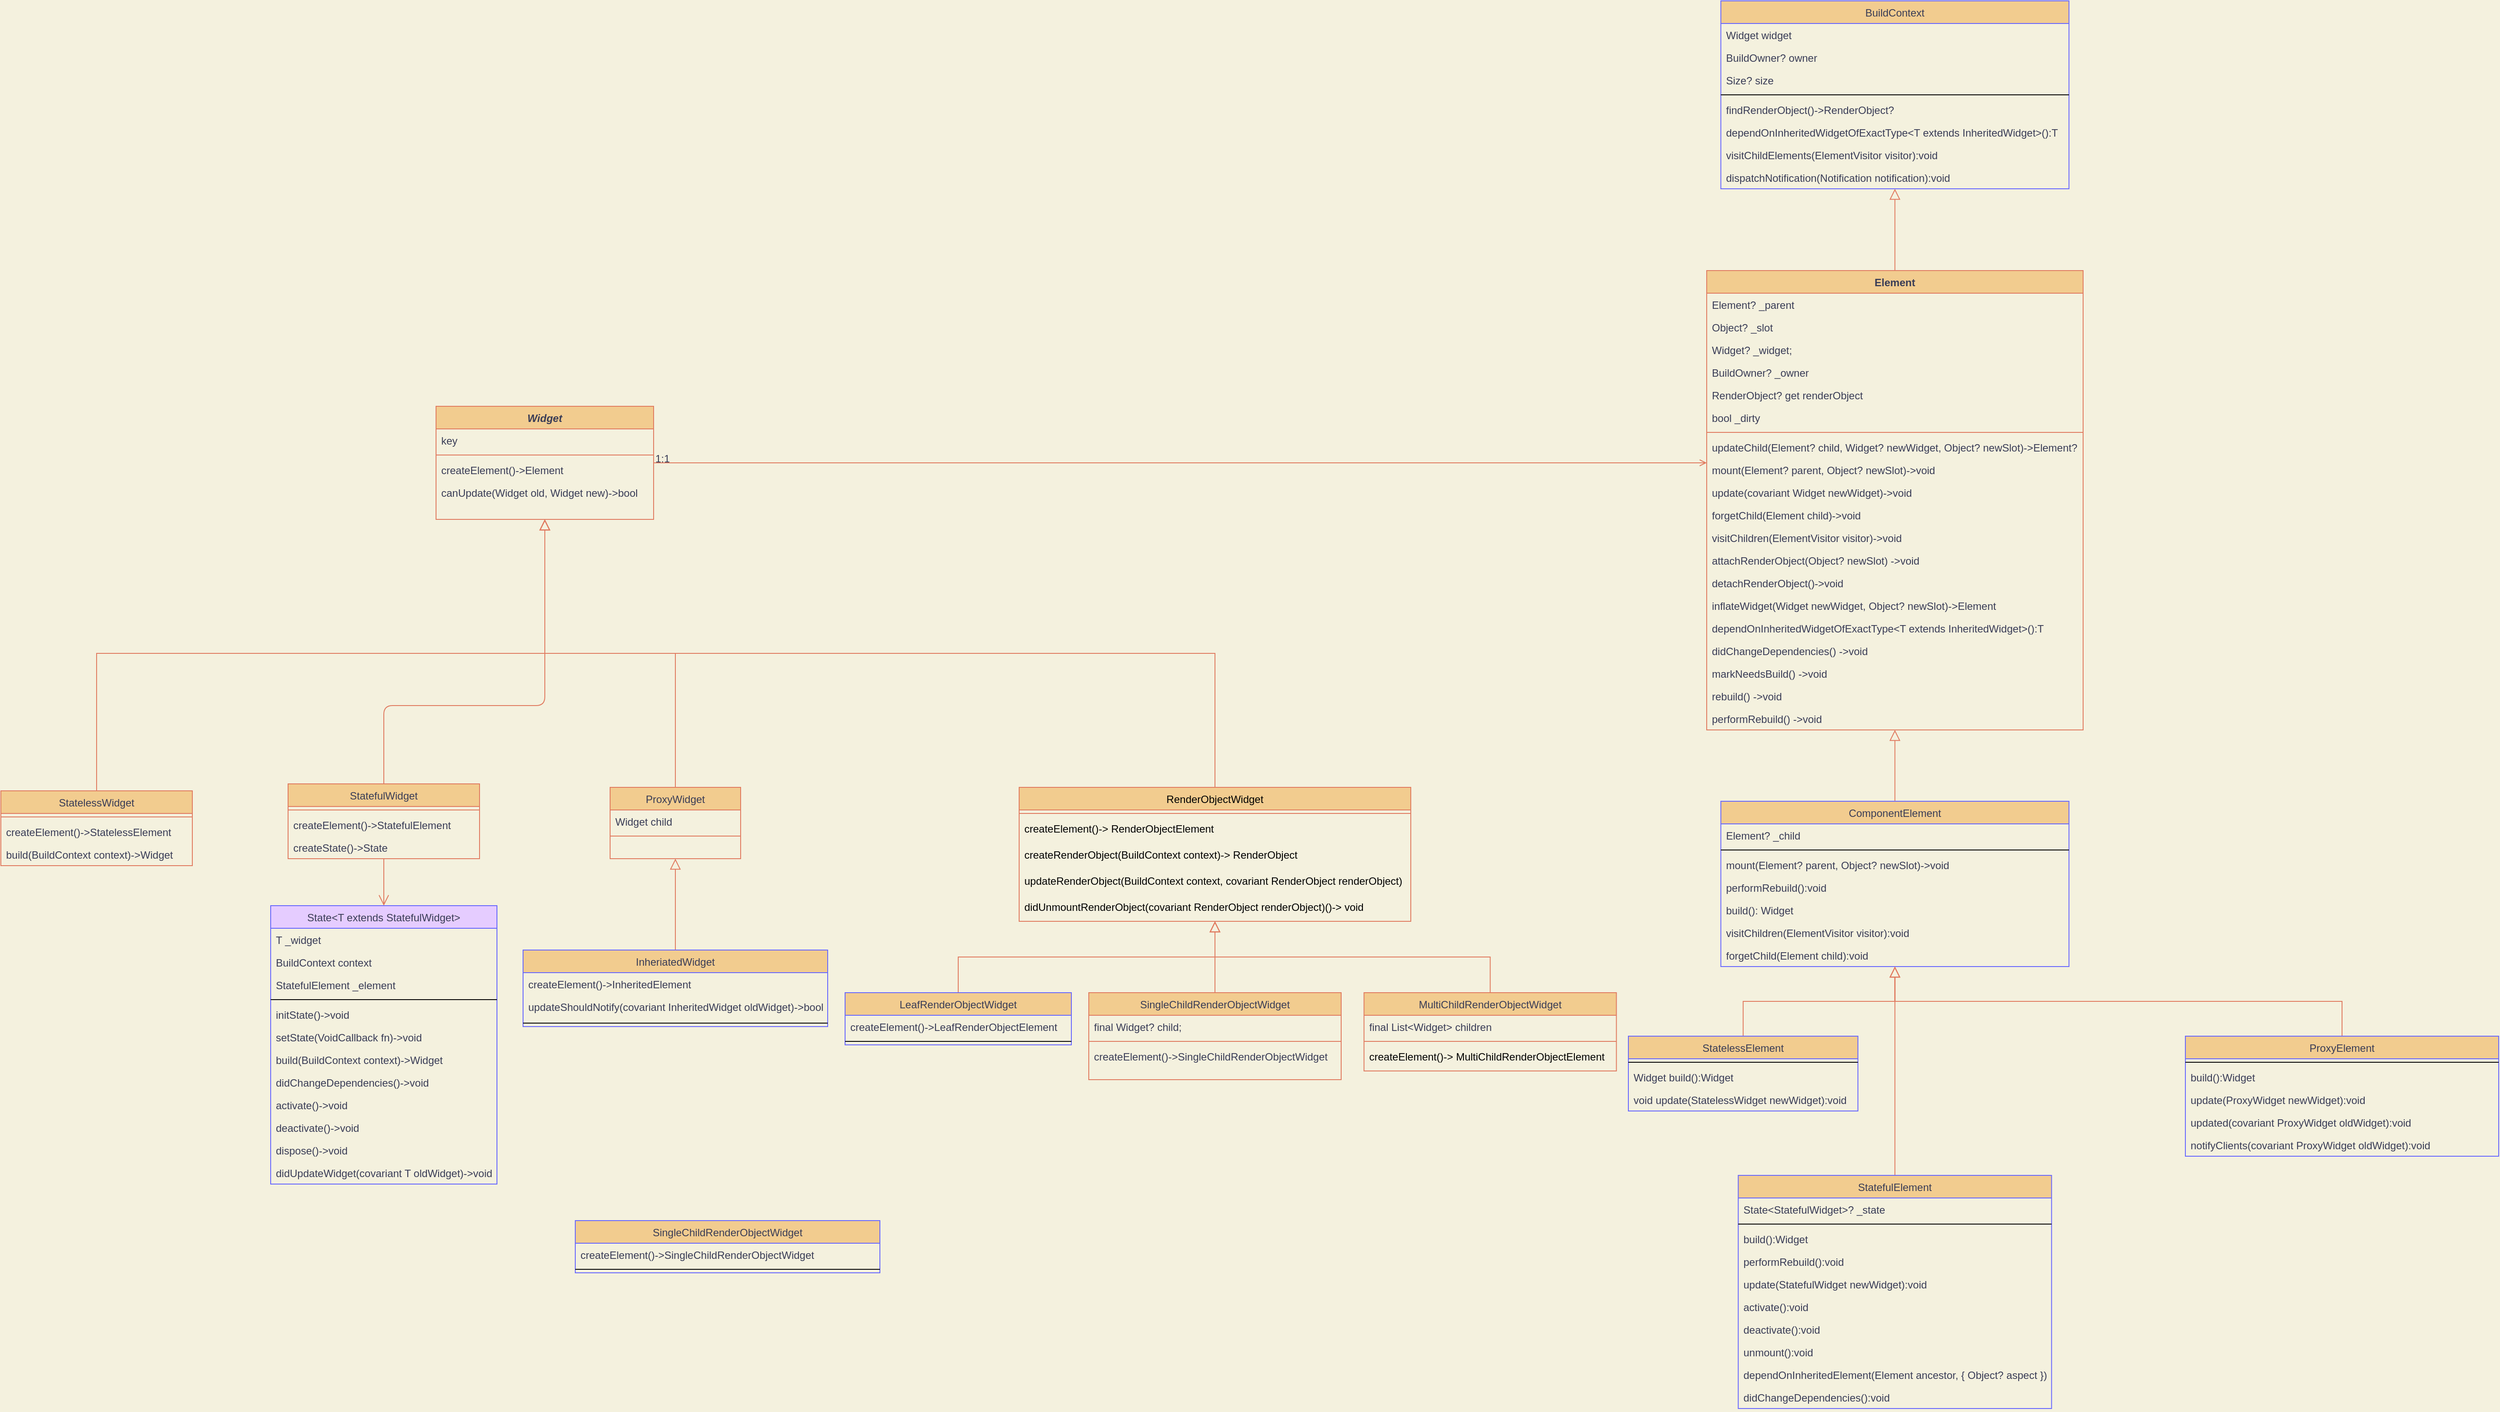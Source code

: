 <mxfile version="18.0.6" type="github">
  <diagram id="C5RBs43oDa-KdzZeNtuy" name="Page-1">
    <mxGraphModel dx="1907" dy="942" grid="1" gridSize="10" guides="1" tooltips="1" connect="1" arrows="1" fold="1" page="1" pageScale="1" pageWidth="1200" pageHeight="1600" background="#F4F1DE" math="0" shadow="0">
      <root>
        <mxCell id="WIyWlLk6GJQsqaUBKTNV-0" />
        <mxCell id="WIyWlLk6GJQsqaUBKTNV-1" parent="WIyWlLk6GJQsqaUBKTNV-0" />
        <mxCell id="zkfFHV4jXpPFQw0GAbJ--0" value="Widget" style="swimlane;fontStyle=3;align=center;verticalAlign=top;childLayout=stackLayout;horizontal=1;startSize=26;horizontalStack=0;resizeParent=1;resizeLast=0;collapsible=1;marginBottom=0;rounded=0;shadow=0;strokeWidth=1;fillColor=#F2CC8F;strokeColor=#E07A5F;fontColor=#393C56;" parent="WIyWlLk6GJQsqaUBKTNV-1" vertex="1">
          <mxGeometry x="570" y="626" width="250" height="130" as="geometry">
            <mxRectangle x="230" y="140" width="160" height="26" as="alternateBounds" />
          </mxGeometry>
        </mxCell>
        <mxCell id="zkfFHV4jXpPFQw0GAbJ--1" value="key&#xa;" style="text;align=left;verticalAlign=top;spacingLeft=4;spacingRight=4;overflow=hidden;rotatable=0;points=[[0,0.5],[1,0.5]];portConstraint=eastwest;fontColor=#393C56;" parent="zkfFHV4jXpPFQw0GAbJ--0" vertex="1">
          <mxGeometry y="26" width="250" height="26" as="geometry" />
        </mxCell>
        <mxCell id="zkfFHV4jXpPFQw0GAbJ--4" value="" style="line;html=1;strokeWidth=1;align=left;verticalAlign=middle;spacingTop=-1;spacingLeft=3;spacingRight=3;rotatable=0;labelPosition=right;points=[];portConstraint=eastwest;labelBackgroundColor=#F4F1DE;fillColor=#F2CC8F;strokeColor=#E07A5F;fontColor=#393C56;" parent="zkfFHV4jXpPFQw0GAbJ--0" vertex="1">
          <mxGeometry y="52" width="250" height="8" as="geometry" />
        </mxCell>
        <mxCell id="zkfFHV4jXpPFQw0GAbJ--5" value="createElement()-&gt;Element" style="text;align=left;verticalAlign=top;spacingLeft=4;spacingRight=4;overflow=hidden;rotatable=0;points=[[0,0.5],[1,0.5]];portConstraint=eastwest;fontColor=#393C56;" parent="zkfFHV4jXpPFQw0GAbJ--0" vertex="1">
          <mxGeometry y="60" width="250" height="26" as="geometry" />
        </mxCell>
        <mxCell id="2vArC36y4nQCJZDkTXhN-7" value="canUpdate(Widget old, Widget new)-&gt;bool" style="text;align=left;verticalAlign=top;spacingLeft=4;spacingRight=4;overflow=hidden;rotatable=0;points=[[0,0.5],[1,0.5]];portConstraint=eastwest;fontColor=#393C56;" parent="zkfFHV4jXpPFQw0GAbJ--0" vertex="1">
          <mxGeometry y="86" width="250" height="26" as="geometry" />
        </mxCell>
        <mxCell id="zkfFHV4jXpPFQw0GAbJ--6" value="ProxyWidget" style="swimlane;fontStyle=0;align=center;verticalAlign=top;childLayout=stackLayout;horizontal=1;startSize=26;horizontalStack=0;resizeParent=1;resizeLast=0;collapsible=1;marginBottom=0;rounded=0;shadow=0;strokeWidth=1;fillColor=#F2CC8F;strokeColor=#E07A5F;fontColor=#393C56;" parent="WIyWlLk6GJQsqaUBKTNV-1" vertex="1">
          <mxGeometry x="770" y="1064" width="150" height="82" as="geometry">
            <mxRectangle x="130" y="380" width="160" height="26" as="alternateBounds" />
          </mxGeometry>
        </mxCell>
        <mxCell id="zkfFHV4jXpPFQw0GAbJ--7" value="Widget child" style="text;align=left;verticalAlign=top;spacingLeft=4;spacingRight=4;overflow=hidden;rotatable=0;points=[[0,0.5],[1,0.5]];portConstraint=eastwest;fontColor=#393C56;" parent="zkfFHV4jXpPFQw0GAbJ--6" vertex="1">
          <mxGeometry y="26" width="150" height="26" as="geometry" />
        </mxCell>
        <mxCell id="zkfFHV4jXpPFQw0GAbJ--9" value="" style="line;html=1;strokeWidth=1;align=left;verticalAlign=middle;spacingTop=-1;spacingLeft=3;spacingRight=3;rotatable=0;labelPosition=right;points=[];portConstraint=eastwest;labelBackgroundColor=#F4F1DE;fillColor=#F2CC8F;strokeColor=#E07A5F;fontColor=#393C56;" parent="zkfFHV4jXpPFQw0GAbJ--6" vertex="1">
          <mxGeometry y="52" width="150" height="8" as="geometry" />
        </mxCell>
        <mxCell id="zkfFHV4jXpPFQw0GAbJ--12" value="" style="endArrow=block;endSize=10;endFill=0;shadow=0;strokeWidth=1;rounded=0;edgeStyle=elbowEdgeStyle;elbow=vertical;labelBackgroundColor=#F4F1DE;strokeColor=#E07A5F;fontColor=#393C56;entryX=0.5;entryY=1;entryDx=0;entryDy=0;exitX=0.5;exitY=0;exitDx=0;exitDy=0;" parent="WIyWlLk6GJQsqaUBKTNV-1" source="zkfFHV4jXpPFQw0GAbJ--6" target="zkfFHV4jXpPFQw0GAbJ--0" edge="1">
          <mxGeometry width="160" relative="1" as="geometry">
            <mxPoint x="640" y="713" as="sourcePoint" />
            <mxPoint x="720" y="770" as="targetPoint" />
            <Array as="points">
              <mxPoint x="850" y="910" />
              <mxPoint x="890" y="870" />
              <mxPoint x="890" y="860" />
              <mxPoint x="830" y="850" />
              <mxPoint x="920" y="840" />
              <mxPoint x="830" y="810" />
              <mxPoint x="730" y="790" />
            </Array>
          </mxGeometry>
        </mxCell>
        <mxCell id="zkfFHV4jXpPFQw0GAbJ--13" value="StatelessWidget" style="swimlane;fontStyle=0;align=center;verticalAlign=top;childLayout=stackLayout;horizontal=1;startSize=26;horizontalStack=0;resizeParent=1;resizeLast=0;collapsible=1;marginBottom=0;rounded=0;shadow=0;strokeWidth=1;fillColor=#F2CC8F;strokeColor=#E07A5F;fontColor=#393C56;" parent="WIyWlLk6GJQsqaUBKTNV-1" vertex="1">
          <mxGeometry x="70" y="1068" width="220" height="86" as="geometry">
            <mxRectangle x="340" y="380" width="170" height="26" as="alternateBounds" />
          </mxGeometry>
        </mxCell>
        <mxCell id="zkfFHV4jXpPFQw0GAbJ--15" value="" style="line;html=1;strokeWidth=1;align=left;verticalAlign=middle;spacingTop=-1;spacingLeft=3;spacingRight=3;rotatable=0;labelPosition=right;points=[];portConstraint=eastwest;labelBackgroundColor=#F4F1DE;fillColor=#F2CC8F;strokeColor=#E07A5F;fontColor=#393C56;" parent="zkfFHV4jXpPFQw0GAbJ--13" vertex="1">
          <mxGeometry y="26" width="220" height="8" as="geometry" />
        </mxCell>
        <mxCell id="zkfFHV4jXpPFQw0GAbJ--14" value="createElement()-&gt;StatelessElement" style="text;align=left;verticalAlign=top;spacingLeft=4;spacingRight=4;overflow=hidden;rotatable=0;points=[[0,0.5],[1,0.5]];portConstraint=eastwest;fontColor=#393C56;" parent="zkfFHV4jXpPFQw0GAbJ--13" vertex="1">
          <mxGeometry y="34" width="220" height="26" as="geometry" />
        </mxCell>
        <mxCell id="2vArC36y4nQCJZDkTXhN-8" value="build(BuildContext context)-&gt;Widget" style="text;align=left;verticalAlign=top;spacingLeft=4;spacingRight=4;overflow=hidden;rotatable=0;points=[[0,0.5],[1,0.5]];portConstraint=eastwest;fontColor=#393C56;" parent="zkfFHV4jXpPFQw0GAbJ--13" vertex="1">
          <mxGeometry y="60" width="220" height="26" as="geometry" />
        </mxCell>
        <mxCell id="zkfFHV4jXpPFQw0GAbJ--16" value="" style="endArrow=block;endSize=10;endFill=0;shadow=0;strokeWidth=1;rounded=0;edgeStyle=elbowEdgeStyle;elbow=vertical;labelBackgroundColor=#F4F1DE;strokeColor=#E07A5F;fontColor=#393C56;" parent="WIyWlLk6GJQsqaUBKTNV-1" source="zkfFHV4jXpPFQw0GAbJ--13" target="zkfFHV4jXpPFQw0GAbJ--0" edge="1">
          <mxGeometry width="160" relative="1" as="geometry">
            <mxPoint x="650" y="883" as="sourcePoint" />
            <mxPoint x="750" y="781" as="targetPoint" />
            <Array as="points">
              <mxPoint x="560" y="910" />
              <mxPoint x="530" y="870" />
            </Array>
          </mxGeometry>
        </mxCell>
        <mxCell id="2vArC36y4nQCJZDkTXhN-50" value="" style="edgeStyle=elbowEdgeStyle;rounded=1;sketch=0;orthogonalLoop=1;jettySize=auto;elbow=vertical;html=1;fontColor=#393C56;endArrow=block;endFill=0;endSize=10;strokeColor=#E07A5F;fillColor=#F2CC8F;" parent="WIyWlLk6GJQsqaUBKTNV-1" source="zkfFHV4jXpPFQw0GAbJ--17" target="2vArC36y4nQCJZDkTXhN-49" edge="1">
          <mxGeometry relative="1" as="geometry" />
        </mxCell>
        <mxCell id="zkfFHV4jXpPFQw0GAbJ--17" value="Element" style="swimlane;fontStyle=1;align=center;verticalAlign=top;childLayout=stackLayout;horizontal=1;startSize=26;horizontalStack=0;resizeParent=1;resizeLast=0;collapsible=1;marginBottom=0;rounded=0;shadow=0;strokeWidth=1;fillColor=#F2CC8F;strokeColor=#E07A5F;fontColor=#393C56;" parent="WIyWlLk6GJQsqaUBKTNV-1" vertex="1">
          <mxGeometry x="2030" y="470" width="432.5" height="528" as="geometry">
            <mxRectangle x="550" y="140" width="160" height="26" as="alternateBounds" />
          </mxGeometry>
        </mxCell>
        <mxCell id="zkfFHV4jXpPFQw0GAbJ--18" value="Element? _parent" style="text;align=left;verticalAlign=top;spacingLeft=4;spacingRight=4;overflow=hidden;rotatable=0;points=[[0,0.5],[1,0.5]];portConstraint=eastwest;fontColor=#393C56;" parent="zkfFHV4jXpPFQw0GAbJ--17" vertex="1">
          <mxGeometry y="26" width="432.5" height="26" as="geometry" />
        </mxCell>
        <mxCell id="zkfFHV4jXpPFQw0GAbJ--19" value="Object? _slot" style="text;align=left;verticalAlign=top;spacingLeft=4;spacingRight=4;overflow=hidden;rotatable=0;points=[[0,0.5],[1,0.5]];portConstraint=eastwest;rounded=0;shadow=0;html=0;fontColor=#393C56;" parent="zkfFHV4jXpPFQw0GAbJ--17" vertex="1">
          <mxGeometry y="52" width="432.5" height="26" as="geometry" />
        </mxCell>
        <mxCell id="zkfFHV4jXpPFQw0GAbJ--20" value="Widget? _widget;" style="text;align=left;verticalAlign=top;spacingLeft=4;spacingRight=4;overflow=hidden;rotatable=0;points=[[0,0.5],[1,0.5]];portConstraint=eastwest;rounded=0;shadow=0;html=0;fontColor=#393C56;" parent="zkfFHV4jXpPFQw0GAbJ--17" vertex="1">
          <mxGeometry y="78" width="432.5" height="26" as="geometry" />
        </mxCell>
        <mxCell id="zkfFHV4jXpPFQw0GAbJ--21" value="BuildOwner? _owner" style="text;align=left;verticalAlign=top;spacingLeft=4;spacingRight=4;overflow=hidden;rotatable=0;points=[[0,0.5],[1,0.5]];portConstraint=eastwest;rounded=0;shadow=0;html=0;fontColor=#393C56;" parent="zkfFHV4jXpPFQw0GAbJ--17" vertex="1">
          <mxGeometry y="104" width="432.5" height="26" as="geometry" />
        </mxCell>
        <mxCell id="zkfFHV4jXpPFQw0GAbJ--22" value="RenderObject? get renderObject" style="text;align=left;verticalAlign=top;spacingLeft=4;spacingRight=4;overflow=hidden;rotatable=0;points=[[0,0.5],[1,0.5]];portConstraint=eastwest;rounded=0;shadow=0;html=0;fontColor=#393C56;" parent="zkfFHV4jXpPFQw0GAbJ--17" vertex="1">
          <mxGeometry y="130" width="432.5" height="26" as="geometry" />
        </mxCell>
        <mxCell id="2vArC36y4nQCJZDkTXhN-58" value="bool _dirty" style="text;align=left;verticalAlign=top;spacingLeft=4;spacingRight=4;overflow=hidden;rotatable=0;points=[[0,0.5],[1,0.5]];portConstraint=eastwest;rounded=0;shadow=0;html=0;fontColor=#393C56;" parent="zkfFHV4jXpPFQw0GAbJ--17" vertex="1">
          <mxGeometry y="156" width="432.5" height="26" as="geometry" />
        </mxCell>
        <mxCell id="zkfFHV4jXpPFQw0GAbJ--23" value="" style="line;html=1;strokeWidth=1;align=left;verticalAlign=middle;spacingTop=-1;spacingLeft=3;spacingRight=3;rotatable=0;labelPosition=right;points=[];portConstraint=eastwest;labelBackgroundColor=#F4F1DE;fillColor=#F2CC8F;strokeColor=#E07A5F;fontColor=#393C56;" parent="zkfFHV4jXpPFQw0GAbJ--17" vertex="1">
          <mxGeometry y="182" width="432.5" height="8" as="geometry" />
        </mxCell>
        <mxCell id="zkfFHV4jXpPFQw0GAbJ--24" value="updateChild(Element? child, Widget? newWidget, Object? newSlot)-&gt;Element?" style="text;align=left;verticalAlign=top;spacingLeft=4;spacingRight=4;overflow=hidden;rotatable=0;points=[[0,0.5],[1,0.5]];portConstraint=eastwest;fontColor=#393C56;" parent="zkfFHV4jXpPFQw0GAbJ--17" vertex="1">
          <mxGeometry y="190" width="432.5" height="26" as="geometry" />
        </mxCell>
        <mxCell id="zkfFHV4jXpPFQw0GAbJ--25" value="mount(Element? parent, Object? newSlot)-&gt;void" style="text;align=left;verticalAlign=top;spacingLeft=4;spacingRight=4;overflow=hidden;rotatable=0;points=[[0,0.5],[1,0.5]];portConstraint=eastwest;fontColor=#393C56;" parent="zkfFHV4jXpPFQw0GAbJ--17" vertex="1">
          <mxGeometry y="216" width="432.5" height="26" as="geometry" />
        </mxCell>
        <mxCell id="2vArC36y4nQCJZDkTXhN-52" value="update(covariant Widget newWidget)-&gt;void" style="text;align=left;verticalAlign=top;spacingLeft=4;spacingRight=4;overflow=hidden;rotatable=0;points=[[0,0.5],[1,0.5]];portConstraint=eastwest;fontColor=#393C56;" parent="zkfFHV4jXpPFQw0GAbJ--17" vertex="1">
          <mxGeometry y="242" width="432.5" height="26" as="geometry" />
        </mxCell>
        <mxCell id="sfoAU9Fnq7GBG0tJPyEW-46" value="forgetChild(Element child)-&gt;void" style="text;strokeColor=none;fillColor=none;align=left;verticalAlign=top;spacingLeft=4;spacingRight=4;overflow=hidden;rotatable=0;points=[[0,0.5],[1,0.5]];portConstraint=eastwest;rounded=0;sketch=0;fontColor=#393C56;" vertex="1" parent="zkfFHV4jXpPFQw0GAbJ--17">
          <mxGeometry y="268" width="432.5" height="26" as="geometry" />
        </mxCell>
        <mxCell id="2vArC36y4nQCJZDkTXhN-53" value="visitChildren(ElementVisitor visitor)-&gt;void" style="text;align=left;verticalAlign=top;spacingLeft=4;spacingRight=4;overflow=hidden;rotatable=0;points=[[0,0.5],[1,0.5]];portConstraint=eastwest;fontColor=#393C56;" parent="zkfFHV4jXpPFQw0GAbJ--17" vertex="1">
          <mxGeometry y="294" width="432.5" height="26" as="geometry" />
        </mxCell>
        <mxCell id="2vArC36y4nQCJZDkTXhN-54" value="attachRenderObject(Object? newSlot) -&gt;void" style="text;align=left;verticalAlign=top;spacingLeft=4;spacingRight=4;overflow=hidden;rotatable=0;points=[[0,0.5],[1,0.5]];portConstraint=eastwest;fontColor=#393C56;" parent="zkfFHV4jXpPFQw0GAbJ--17" vertex="1">
          <mxGeometry y="320" width="432.5" height="26" as="geometry" />
        </mxCell>
        <mxCell id="2vArC36y4nQCJZDkTXhN-55" value="detachRenderObject()-&gt;void" style="text;align=left;verticalAlign=top;spacingLeft=4;spacingRight=4;overflow=hidden;rotatable=0;points=[[0,0.5],[1,0.5]];portConstraint=eastwest;fontColor=#393C56;" parent="zkfFHV4jXpPFQw0GAbJ--17" vertex="1">
          <mxGeometry y="346" width="432.5" height="26" as="geometry" />
        </mxCell>
        <mxCell id="2vArC36y4nQCJZDkTXhN-56" value="inflateWidget(Widget newWidget, Object? newSlot)-&gt;Element" style="text;align=left;verticalAlign=top;spacingLeft=4;spacingRight=4;overflow=hidden;rotatable=0;points=[[0,0.5],[1,0.5]];portConstraint=eastwest;fontColor=#393C56;" parent="zkfFHV4jXpPFQw0GAbJ--17" vertex="1">
          <mxGeometry y="372" width="432.5" height="26" as="geometry" />
        </mxCell>
        <mxCell id="2vArC36y4nQCJZDkTXhN-57" value="dependOnInheritedWidgetOfExactType&lt;T extends InheritedWidget&gt;():T" style="text;strokeColor=none;fillColor=none;align=left;verticalAlign=top;spacingLeft=4;spacingRight=4;overflow=hidden;rotatable=0;points=[[0,0.5],[1,0.5]];portConstraint=eastwest;rounded=0;sketch=0;fontColor=#393C56;" parent="zkfFHV4jXpPFQw0GAbJ--17" vertex="1">
          <mxGeometry y="398" width="432.5" height="26" as="geometry" />
        </mxCell>
        <mxCell id="2vArC36y4nQCJZDkTXhN-59" value="didChangeDependencies() -&gt;void" style="text;strokeColor=none;fillColor=none;align=left;verticalAlign=top;spacingLeft=4;spacingRight=4;overflow=hidden;rotatable=0;points=[[0,0.5],[1,0.5]];portConstraint=eastwest;rounded=0;sketch=0;fontColor=#393C56;" parent="zkfFHV4jXpPFQw0GAbJ--17" vertex="1">
          <mxGeometry y="424" width="432.5" height="26" as="geometry" />
        </mxCell>
        <mxCell id="sfoAU9Fnq7GBG0tJPyEW-0" value="markNeedsBuild() -&gt;void" style="text;strokeColor=none;fillColor=none;align=left;verticalAlign=top;spacingLeft=4;spacingRight=4;overflow=hidden;rotatable=0;points=[[0,0.5],[1,0.5]];portConstraint=eastwest;rounded=0;sketch=0;fontColor=#393C56;" vertex="1" parent="zkfFHV4jXpPFQw0GAbJ--17">
          <mxGeometry y="450" width="432.5" height="26" as="geometry" />
        </mxCell>
        <mxCell id="sfoAU9Fnq7GBG0tJPyEW-1" value="rebuild() -&gt;void" style="text;strokeColor=none;fillColor=none;align=left;verticalAlign=top;spacingLeft=4;spacingRight=4;overflow=hidden;rotatable=0;points=[[0,0.5],[1,0.5]];portConstraint=eastwest;rounded=0;sketch=0;fontColor=#393C56;" vertex="1" parent="zkfFHV4jXpPFQw0GAbJ--17">
          <mxGeometry y="476" width="432.5" height="26" as="geometry" />
        </mxCell>
        <mxCell id="sfoAU9Fnq7GBG0tJPyEW-2" value="performRebuild() -&gt;void" style="text;strokeColor=none;fillColor=none;align=left;verticalAlign=top;spacingLeft=4;spacingRight=4;overflow=hidden;rotatable=0;points=[[0,0.5],[1,0.5]];portConstraint=eastwest;rounded=0;sketch=0;fontColor=#393C56;" vertex="1" parent="zkfFHV4jXpPFQw0GAbJ--17">
          <mxGeometry y="502" width="432.5" height="26" as="geometry" />
        </mxCell>
        <mxCell id="zkfFHV4jXpPFQw0GAbJ--26" value="" style="endArrow=open;shadow=0;strokeWidth=1;rounded=0;endFill=1;edgeStyle=elbowEdgeStyle;elbow=vertical;labelBackgroundColor=#F4F1DE;strokeColor=#E07A5F;fontColor=#393C56;" parent="WIyWlLk6GJQsqaUBKTNV-1" source="zkfFHV4jXpPFQw0GAbJ--0" target="zkfFHV4jXpPFQw0GAbJ--17" edge="1">
          <mxGeometry x="0.5" y="41" relative="1" as="geometry">
            <mxPoint x="820" y="702" as="sourcePoint" />
            <mxPoint x="980" y="702" as="targetPoint" />
            <mxPoint x="-40" y="32" as="offset" />
          </mxGeometry>
        </mxCell>
        <mxCell id="zkfFHV4jXpPFQw0GAbJ--27" value="1:1" style="resizable=0;align=left;verticalAlign=bottom;labelBackgroundColor=none;fontSize=12;fillColor=#F2CC8F;strokeColor=#E07A5F;fontColor=#393C56;" parent="zkfFHV4jXpPFQw0GAbJ--26" connectable="0" vertex="1">
          <mxGeometry x="-1" relative="1" as="geometry">
            <mxPoint y="4" as="offset" />
          </mxGeometry>
        </mxCell>
        <mxCell id="2vArC36y4nQCJZDkTXhN-17" value="" style="edgeStyle=elbowEdgeStyle;rounded=1;sketch=0;orthogonalLoop=1;jettySize=auto;html=1;fontColor=#393C56;strokeColor=#E07A5F;fillColor=#F2CC8F;entryX=0.5;entryY=1;entryDx=0;entryDy=0;endArrow=block;endFill=0;endSize=10;exitX=0.5;exitY=0;exitDx=0;exitDy=0;elbow=vertical;" parent="WIyWlLk6GJQsqaUBKTNV-1" source="2vArC36y4nQCJZDkTXhN-9" target="zkfFHV4jXpPFQw0GAbJ--0" edge="1">
          <mxGeometry relative="1" as="geometry">
            <mxPoint x="630" y="977" as="targetPoint" />
            <Array as="points">
              <mxPoint x="695" y="970" />
              <mxPoint x="640" y="860" />
            </Array>
          </mxGeometry>
        </mxCell>
        <mxCell id="sfoAU9Fnq7GBG0tJPyEW-23" value="" style="edgeStyle=elbowEdgeStyle;rounded=0;orthogonalLoop=1;jettySize=auto;elbow=vertical;html=1;endArrow=open;endFill=0;endSize=10;strokeColor=#E07A5F;strokeWidth=1;entryX=0.5;entryY=0;entryDx=0;entryDy=0;" edge="1" parent="WIyWlLk6GJQsqaUBKTNV-1" source="2vArC36y4nQCJZDkTXhN-9" target="2vArC36y4nQCJZDkTXhN-19">
          <mxGeometry relative="1" as="geometry">
            <mxPoint x="460" y="1560" as="targetPoint" />
          </mxGeometry>
        </mxCell>
        <mxCell id="2vArC36y4nQCJZDkTXhN-9" value="StatefulWidget" style="swimlane;fontStyle=0;align=center;verticalAlign=top;childLayout=stackLayout;horizontal=1;startSize=26;horizontalStack=0;resizeParent=1;resizeLast=0;collapsible=1;marginBottom=0;rounded=0;shadow=0;strokeWidth=1;fillColor=#F2CC8F;strokeColor=#E07A5F;fontColor=#393C56;" parent="WIyWlLk6GJQsqaUBKTNV-1" vertex="1">
          <mxGeometry x="400" y="1060" width="220" height="86" as="geometry">
            <mxRectangle x="340" y="380" width="170" height="26" as="alternateBounds" />
          </mxGeometry>
        </mxCell>
        <mxCell id="2vArC36y4nQCJZDkTXhN-10" value="" style="line;html=1;strokeWidth=1;align=left;verticalAlign=middle;spacingTop=-1;spacingLeft=3;spacingRight=3;rotatable=0;labelPosition=right;points=[];portConstraint=eastwest;labelBackgroundColor=#F4F1DE;fillColor=#F2CC8F;strokeColor=#E07A5F;fontColor=#393C56;" parent="2vArC36y4nQCJZDkTXhN-9" vertex="1">
          <mxGeometry y="26" width="220" height="8" as="geometry" />
        </mxCell>
        <mxCell id="2vArC36y4nQCJZDkTXhN-11" value="createElement()-&gt;StatefulElement" style="text;align=left;verticalAlign=top;spacingLeft=4;spacingRight=4;overflow=hidden;rotatable=0;points=[[0,0.5],[1,0.5]];portConstraint=eastwest;fontColor=#393C56;" parent="2vArC36y4nQCJZDkTXhN-9" vertex="1">
          <mxGeometry y="34" width="220" height="26" as="geometry" />
        </mxCell>
        <mxCell id="2vArC36y4nQCJZDkTXhN-12" value="createState()-&gt;State" style="text;align=left;verticalAlign=top;spacingLeft=4;spacingRight=4;overflow=hidden;rotatable=0;points=[[0,0.5],[1,0.5]];portConstraint=eastwest;fontColor=#393C56;" parent="2vArC36y4nQCJZDkTXhN-9" vertex="1">
          <mxGeometry y="60" width="220" height="26" as="geometry" />
        </mxCell>
        <mxCell id="2vArC36y4nQCJZDkTXhN-18" style="edgeStyle=elbowEdgeStyle;rounded=1;sketch=0;orthogonalLoop=1;jettySize=auto;elbow=vertical;html=1;exitX=0.5;exitY=0;exitDx=0;exitDy=0;fontColor=#393C56;endArrow=block;endFill=0;endSize=10;strokeColor=#E07A5F;fillColor=#F2CC8F;" parent="WIyWlLk6GJQsqaUBKTNV-1" source="2vArC36y4nQCJZDkTXhN-9" target="2vArC36y4nQCJZDkTXhN-9" edge="1">
          <mxGeometry relative="1" as="geometry" />
        </mxCell>
        <mxCell id="2vArC36y4nQCJZDkTXhN-19" value="State&lt;T extends StatefulWidget&gt;" style="swimlane;fontStyle=0;align=center;verticalAlign=top;childLayout=stackLayout;horizontal=1;startSize=26;horizontalStack=0;resizeParent=1;resizeParentMax=0;resizeLast=0;collapsible=1;marginBottom=0;rounded=0;sketch=0;fontColor=#393C56;strokeColor=#6666FF;fillColor=#E5CCFF;" parent="WIyWlLk6GJQsqaUBKTNV-1" vertex="1">
          <mxGeometry x="380" y="1200" width="260" height="320" as="geometry" />
        </mxCell>
        <mxCell id="2vArC36y4nQCJZDkTXhN-20" value="T _widget&#xa;" style="text;strokeColor=none;fillColor=none;align=left;verticalAlign=top;spacingLeft=4;spacingRight=4;overflow=hidden;rotatable=0;points=[[0,0.5],[1,0.5]];portConstraint=eastwest;rounded=0;sketch=0;fontColor=#393C56;" parent="2vArC36y4nQCJZDkTXhN-19" vertex="1">
          <mxGeometry y="26" width="260" height="26" as="geometry" />
        </mxCell>
        <mxCell id="2vArC36y4nQCJZDkTXhN-23" value="BuildContext context" style="text;strokeColor=none;fillColor=none;align=left;verticalAlign=top;spacingLeft=4;spacingRight=4;overflow=hidden;rotatable=0;points=[[0,0.5],[1,0.5]];portConstraint=eastwest;rounded=0;sketch=0;fontColor=#393C56;" parent="2vArC36y4nQCJZDkTXhN-19" vertex="1">
          <mxGeometry y="52" width="260" height="26" as="geometry" />
        </mxCell>
        <mxCell id="2vArC36y4nQCJZDkTXhN-24" value="StatefulElement _element" style="text;strokeColor=none;fillColor=none;align=left;verticalAlign=top;spacingLeft=4;spacingRight=4;overflow=hidden;rotatable=0;points=[[0,0.5],[1,0.5]];portConstraint=eastwest;rounded=0;sketch=0;fontColor=#393C56;" parent="2vArC36y4nQCJZDkTXhN-19" vertex="1">
          <mxGeometry y="78" width="260" height="26" as="geometry" />
        </mxCell>
        <mxCell id="2vArC36y4nQCJZDkTXhN-21" value="" style="line;strokeWidth=1;fillColor=none;align=left;verticalAlign=middle;spacingTop=-1;spacingLeft=3;spacingRight=3;rotatable=0;labelPosition=right;points=[];portConstraint=eastwest;rounded=0;sketch=0;fontColor=#393C56;" parent="2vArC36y4nQCJZDkTXhN-19" vertex="1">
          <mxGeometry y="104" width="260" height="8" as="geometry" />
        </mxCell>
        <mxCell id="2vArC36y4nQCJZDkTXhN-25" value="initState()-&gt;void" style="text;strokeColor=none;fillColor=none;align=left;verticalAlign=top;spacingLeft=4;spacingRight=4;overflow=hidden;rotatable=0;points=[[0,0.5],[1,0.5]];portConstraint=eastwest;rounded=0;sketch=0;fontColor=#393C56;" parent="2vArC36y4nQCJZDkTXhN-19" vertex="1">
          <mxGeometry y="112" width="260" height="26" as="geometry" />
        </mxCell>
        <mxCell id="2vArC36y4nQCJZDkTXhN-26" value="setState(VoidCallback fn)-&gt;void" style="text;strokeColor=none;fillColor=none;align=left;verticalAlign=top;spacingLeft=4;spacingRight=4;overflow=hidden;rotatable=0;points=[[0,0.5],[1,0.5]];portConstraint=eastwest;rounded=0;sketch=0;fontColor=#393C56;" parent="2vArC36y4nQCJZDkTXhN-19" vertex="1">
          <mxGeometry y="138" width="260" height="26" as="geometry" />
        </mxCell>
        <mxCell id="2vArC36y4nQCJZDkTXhN-27" value="build(BuildContext context)-&gt;Widget" style="text;strokeColor=none;fillColor=none;align=left;verticalAlign=top;spacingLeft=4;spacingRight=4;overflow=hidden;rotatable=0;points=[[0,0.5],[1,0.5]];portConstraint=eastwest;rounded=0;sketch=0;fontColor=#393C56;" parent="2vArC36y4nQCJZDkTXhN-19" vertex="1">
          <mxGeometry y="164" width="260" height="26" as="geometry" />
        </mxCell>
        <mxCell id="2vArC36y4nQCJZDkTXhN-30" value="didChangeDependencies()-&gt;void" style="text;strokeColor=none;fillColor=none;align=left;verticalAlign=top;spacingLeft=4;spacingRight=4;overflow=hidden;rotatable=0;points=[[0,0.5],[1,0.5]];portConstraint=eastwest;rounded=0;sketch=0;fontColor=#393C56;" parent="2vArC36y4nQCJZDkTXhN-19" vertex="1">
          <mxGeometry y="190" width="260" height="26" as="geometry" />
        </mxCell>
        <mxCell id="2vArC36y4nQCJZDkTXhN-31" value="activate()-&gt;void" style="text;strokeColor=none;fillColor=none;align=left;verticalAlign=top;spacingLeft=4;spacingRight=4;overflow=hidden;rotatable=0;points=[[0,0.5],[1,0.5]];portConstraint=eastwest;rounded=0;sketch=0;fontColor=#393C56;" parent="2vArC36y4nQCJZDkTXhN-19" vertex="1">
          <mxGeometry y="216" width="260" height="26" as="geometry" />
        </mxCell>
        <mxCell id="2vArC36y4nQCJZDkTXhN-32" value="deactivate()-&gt;void" style="text;strokeColor=none;fillColor=none;align=left;verticalAlign=top;spacingLeft=4;spacingRight=4;overflow=hidden;rotatable=0;points=[[0,0.5],[1,0.5]];portConstraint=eastwest;rounded=0;sketch=0;fontColor=#393C56;" parent="2vArC36y4nQCJZDkTXhN-19" vertex="1">
          <mxGeometry y="242" width="260" height="26" as="geometry" />
        </mxCell>
        <mxCell id="2vArC36y4nQCJZDkTXhN-33" value="dispose()-&gt;void" style="text;strokeColor=none;fillColor=none;align=left;verticalAlign=top;spacingLeft=4;spacingRight=4;overflow=hidden;rotatable=0;points=[[0,0.5],[1,0.5]];portConstraint=eastwest;rounded=0;sketch=0;fontColor=#393C56;" parent="2vArC36y4nQCJZDkTXhN-19" vertex="1">
          <mxGeometry y="268" width="260" height="26" as="geometry" />
        </mxCell>
        <mxCell id="2vArC36y4nQCJZDkTXhN-22" value="didUpdateWidget(covariant T oldWidget)-&gt;void" style="text;strokeColor=none;fillColor=none;align=left;verticalAlign=top;spacingLeft=4;spacingRight=4;overflow=hidden;rotatable=0;points=[[0,0.5],[1,0.5]];portConstraint=eastwest;rounded=0;sketch=0;fontColor=#393C56;" parent="2vArC36y4nQCJZDkTXhN-19" vertex="1">
          <mxGeometry y="294" width="260" height="26" as="geometry" />
        </mxCell>
        <mxCell id="2vArC36y4nQCJZDkTXhN-38" value="" style="rounded=1;sketch=0;orthogonalLoop=1;jettySize=auto;html=1;fontColor=#393C56;endArrow=block;endFill=0;endSize=10;strokeColor=#E07A5F;fillColor=#F2CC8F;exitX=0.5;exitY=0;exitDx=0;exitDy=0;entryX=0.5;entryY=1;entryDx=0;entryDy=0;edgeStyle=elbowEdgeStyle;elbow=vertical;" parent="WIyWlLk6GJQsqaUBKTNV-1" source="2vArC36y4nQCJZDkTXhN-34" target="zkfFHV4jXpPFQw0GAbJ--6" edge="1">
          <mxGeometry relative="1" as="geometry">
            <mxPoint x="1160" y="1152" as="targetPoint" />
          </mxGeometry>
        </mxCell>
        <mxCell id="2vArC36y4nQCJZDkTXhN-34" value="InheriatedWidget" style="swimlane;fontStyle=0;align=center;verticalAlign=top;childLayout=stackLayout;horizontal=1;startSize=26;horizontalStack=0;resizeParent=1;resizeParentMax=0;resizeLast=0;collapsible=1;marginBottom=0;rounded=0;sketch=0;fontColor=#393C56;strokeColor=#6666FF;fillColor=#F2CC8F;" parent="WIyWlLk6GJQsqaUBKTNV-1" vertex="1">
          <mxGeometry x="670" y="1251" width="350" height="88" as="geometry" />
        </mxCell>
        <mxCell id="2vArC36y4nQCJZDkTXhN-35" value="createElement()-&gt;InheritedElement" style="text;strokeColor=none;fillColor=none;align=left;verticalAlign=top;spacingLeft=4;spacingRight=4;overflow=hidden;rotatable=0;points=[[0,0.5],[1,0.5]];portConstraint=eastwest;rounded=0;sketch=0;fontColor=#393C56;" parent="2vArC36y4nQCJZDkTXhN-34" vertex="1">
          <mxGeometry y="26" width="350" height="26" as="geometry" />
        </mxCell>
        <mxCell id="2vArC36y4nQCJZDkTXhN-37" value="updateShouldNotify(covariant InheritedWidget oldWidget)-&gt;bool" style="text;strokeColor=none;fillColor=none;align=left;verticalAlign=top;spacingLeft=4;spacingRight=4;overflow=hidden;rotatable=0;points=[[0,0.5],[1,0.5]];portConstraint=eastwest;rounded=0;sketch=0;fontColor=#393C56;" parent="2vArC36y4nQCJZDkTXhN-34" vertex="1">
          <mxGeometry y="52" width="350" height="28" as="geometry" />
        </mxCell>
        <mxCell id="2vArC36y4nQCJZDkTXhN-36" value="" style="line;strokeWidth=1;fillColor=none;align=left;verticalAlign=middle;spacingTop=-1;spacingLeft=3;spacingRight=3;rotatable=0;labelPosition=right;points=[];portConstraint=eastwest;rounded=0;sketch=0;fontColor=#393C56;" parent="2vArC36y4nQCJZDkTXhN-34" vertex="1">
          <mxGeometry y="80" width="350" height="8" as="geometry" />
        </mxCell>
        <mxCell id="2vArC36y4nQCJZDkTXhN-41" value="BuildContext" style="swimlane;fontStyle=0;align=center;verticalAlign=top;childLayout=stackLayout;horizontal=1;startSize=26;horizontalStack=0;resizeParent=1;resizeParentMax=0;resizeLast=0;collapsible=1;marginBottom=0;rounded=0;sketch=0;fontColor=#393C56;strokeColor=#6666FF;fillColor=#F2CC8F;" parent="WIyWlLk6GJQsqaUBKTNV-1" vertex="1">
          <mxGeometry x="2046.25" y="160" width="400" height="216" as="geometry" />
        </mxCell>
        <mxCell id="2vArC36y4nQCJZDkTXhN-42" value="Widget widget&#xa;" style="text;strokeColor=none;fillColor=none;align=left;verticalAlign=top;spacingLeft=4;spacingRight=4;overflow=hidden;rotatable=0;points=[[0,0.5],[1,0.5]];portConstraint=eastwest;rounded=0;sketch=0;fontColor=#393C56;" parent="2vArC36y4nQCJZDkTXhN-41" vertex="1">
          <mxGeometry y="26" width="400" height="26" as="geometry" />
        </mxCell>
        <mxCell id="2vArC36y4nQCJZDkTXhN-45" value="BuildOwner? owner" style="text;strokeColor=none;fillColor=none;align=left;verticalAlign=middle;spacingLeft=4;spacingRight=4;overflow=hidden;rotatable=0;points=[[0,0.5],[1,0.5]];portConstraint=eastwest;rounded=0;sketch=0;fontColor=#393C56;" parent="2vArC36y4nQCJZDkTXhN-41" vertex="1">
          <mxGeometry y="52" width="400" height="26" as="geometry" />
        </mxCell>
        <mxCell id="2vArC36y4nQCJZDkTXhN-46" value="Size? size" style="text;strokeColor=none;fillColor=none;align=left;verticalAlign=middle;spacingLeft=4;spacingRight=4;overflow=hidden;rotatable=0;points=[[0,0.5],[1,0.5]];portConstraint=eastwest;rounded=0;sketch=0;fontColor=#393C56;" parent="2vArC36y4nQCJZDkTXhN-41" vertex="1">
          <mxGeometry y="78" width="400" height="26" as="geometry" />
        </mxCell>
        <mxCell id="2vArC36y4nQCJZDkTXhN-43" value="" style="line;strokeWidth=1;fillColor=none;align=left;verticalAlign=middle;spacingTop=-1;spacingLeft=3;spacingRight=3;rotatable=0;labelPosition=right;points=[];portConstraint=eastwest;rounded=0;sketch=0;fontColor=#393C56;" parent="2vArC36y4nQCJZDkTXhN-41" vertex="1">
          <mxGeometry y="104" width="400" height="8" as="geometry" />
        </mxCell>
        <mxCell id="2vArC36y4nQCJZDkTXhN-44" value="findRenderObject()-&gt;RenderObject?" style="text;strokeColor=none;fillColor=none;align=left;verticalAlign=top;spacingLeft=4;spacingRight=4;overflow=hidden;rotatable=0;points=[[0,0.5],[1,0.5]];portConstraint=eastwest;rounded=0;sketch=0;fontColor=#393C56;" parent="2vArC36y4nQCJZDkTXhN-41" vertex="1">
          <mxGeometry y="112" width="400" height="26" as="geometry" />
        </mxCell>
        <mxCell id="2vArC36y4nQCJZDkTXhN-47" value="dependOnInheritedWidgetOfExactType&lt;T extends InheritedWidget&gt;():T" style="text;strokeColor=none;fillColor=none;align=left;verticalAlign=top;spacingLeft=4;spacingRight=4;overflow=hidden;rotatable=0;points=[[0,0.5],[1,0.5]];portConstraint=eastwest;rounded=0;sketch=0;fontColor=#393C56;" parent="2vArC36y4nQCJZDkTXhN-41" vertex="1">
          <mxGeometry y="138" width="400" height="26" as="geometry" />
        </mxCell>
        <mxCell id="2vArC36y4nQCJZDkTXhN-48" value="visitChildElements(ElementVisitor visitor):void" style="text;strokeColor=none;fillColor=none;align=left;verticalAlign=top;spacingLeft=4;spacingRight=4;overflow=hidden;rotatable=0;points=[[0,0.5],[1,0.5]];portConstraint=eastwest;rounded=0;sketch=0;fontColor=#393C56;" parent="2vArC36y4nQCJZDkTXhN-41" vertex="1">
          <mxGeometry y="164" width="400" height="26" as="geometry" />
        </mxCell>
        <mxCell id="2vArC36y4nQCJZDkTXhN-49" value="dispatchNotification(Notification notification):void" style="text;strokeColor=none;fillColor=none;align=left;verticalAlign=top;spacingLeft=4;spacingRight=4;overflow=hidden;rotatable=0;points=[[0,0.5],[1,0.5]];portConstraint=eastwest;rounded=0;sketch=0;fontColor=#393C56;" parent="2vArC36y4nQCJZDkTXhN-41" vertex="1">
          <mxGeometry y="190" width="400" height="26" as="geometry" />
        </mxCell>
        <mxCell id="sfoAU9Fnq7GBG0tJPyEW-8" value="" style="edgeStyle=elbowEdgeStyle;rounded=0;orthogonalLoop=1;jettySize=auto;html=1;strokeColor=#E07A5F;entryX=0.5;entryY=1;entryDx=0;entryDy=0;elbow=vertical;endArrow=block;endFill=0;strokeWidth=1;endSize=10;" edge="1" parent="WIyWlLk6GJQsqaUBKTNV-1" source="sfoAU9Fnq7GBG0tJPyEW-3" target="zkfFHV4jXpPFQw0GAbJ--0">
          <mxGeometry relative="1" as="geometry">
            <mxPoint x="1360" y="975" as="targetPoint" />
            <Array as="points">
              <mxPoint x="930" y="910" />
            </Array>
          </mxGeometry>
        </mxCell>
        <mxCell id="sfoAU9Fnq7GBG0tJPyEW-3" value="RenderObjectWidget" style="swimlane;fontStyle=0;align=center;verticalAlign=top;childLayout=stackLayout;horizontal=1;startSize=26;horizontalStack=0;resizeParent=1;resizeParentMax=0;resizeLast=0;collapsible=1;marginBottom=0;fillColor=#F2CC8F;strokeColor=#E07A5F;" vertex="1" parent="WIyWlLk6GJQsqaUBKTNV-1">
          <mxGeometry x="1240" y="1064" width="450" height="154" as="geometry" />
        </mxCell>
        <mxCell id="sfoAU9Fnq7GBG0tJPyEW-5" value="" style="line;strokeWidth=1;fillColor=none;align=left;verticalAlign=middle;spacingTop=-1;spacingLeft=3;spacingRight=3;rotatable=0;labelPosition=right;points=[];portConstraint=eastwest;strokeColor=#E07A5F;" vertex="1" parent="sfoAU9Fnq7GBG0tJPyEW-3">
          <mxGeometry y="26" width="450" height="8" as="geometry" />
        </mxCell>
        <mxCell id="sfoAU9Fnq7GBG0tJPyEW-6" value="createElement()-&gt; RenderObjectElement" style="text;strokeColor=none;fillColor=none;align=left;verticalAlign=top;spacingLeft=4;spacingRight=4;overflow=hidden;rotatable=0;points=[[0,0.5],[1,0.5]];portConstraint=eastwest;" vertex="1" parent="sfoAU9Fnq7GBG0tJPyEW-3">
          <mxGeometry y="34" width="450" height="30" as="geometry" />
        </mxCell>
        <mxCell id="sfoAU9Fnq7GBG0tJPyEW-15" value="createRenderObject(BuildContext context)-&gt; RenderObject" style="text;strokeColor=none;fillColor=none;align=left;verticalAlign=top;spacingLeft=4;spacingRight=4;overflow=hidden;rotatable=0;points=[[0,0.5],[1,0.5]];portConstraint=eastwest;" vertex="1" parent="sfoAU9Fnq7GBG0tJPyEW-3">
          <mxGeometry y="64" width="450" height="30" as="geometry" />
        </mxCell>
        <mxCell id="sfoAU9Fnq7GBG0tJPyEW-17" value="updateRenderObject(BuildContext context, covariant RenderObject renderObject)" style="text;strokeColor=none;fillColor=none;align=left;verticalAlign=top;spacingLeft=4;spacingRight=4;overflow=hidden;rotatable=0;points=[[0,0.5],[1,0.5]];portConstraint=eastwest;" vertex="1" parent="sfoAU9Fnq7GBG0tJPyEW-3">
          <mxGeometry y="94" width="450" height="30" as="geometry" />
        </mxCell>
        <mxCell id="sfoAU9Fnq7GBG0tJPyEW-19" value="didUnmountRenderObject(covariant RenderObject renderObject)()-&gt; void" style="text;strokeColor=none;fillColor=none;align=left;verticalAlign=top;spacingLeft=4;spacingRight=4;overflow=hidden;rotatable=0;points=[[0,0.5],[1,0.5]];portConstraint=eastwest;" vertex="1" parent="sfoAU9Fnq7GBG0tJPyEW-3">
          <mxGeometry y="124" width="450" height="30" as="geometry" />
        </mxCell>
        <mxCell id="sfoAU9Fnq7GBG0tJPyEW-38" value="" style="edgeStyle=elbowEdgeStyle;rounded=0;orthogonalLoop=1;jettySize=auto;elbow=vertical;html=1;endArrow=block;endFill=0;endSize=10;strokeColor=#E07A5F;strokeWidth=1;" edge="1" parent="WIyWlLk6GJQsqaUBKTNV-1" source="sfoAU9Fnq7GBG0tJPyEW-24" target="sfoAU9Fnq7GBG0tJPyEW-19">
          <mxGeometry relative="1" as="geometry" />
        </mxCell>
        <mxCell id="sfoAU9Fnq7GBG0tJPyEW-24" value="LeafRenderObjectWidget" style="swimlane;fontStyle=0;align=center;verticalAlign=top;childLayout=stackLayout;horizontal=1;startSize=26;horizontalStack=0;resizeParent=1;resizeParentMax=0;resizeLast=0;collapsible=1;marginBottom=0;rounded=0;sketch=0;fontColor=#393C56;strokeColor=#6666FF;fillColor=#F2CC8F;" vertex="1" parent="WIyWlLk6GJQsqaUBKTNV-1">
          <mxGeometry x="1040" y="1300" width="260" height="60" as="geometry" />
        </mxCell>
        <mxCell id="sfoAU9Fnq7GBG0tJPyEW-25" value="createElement()-&gt;LeafRenderObjectElement" style="text;strokeColor=none;fillColor=none;align=left;verticalAlign=top;spacingLeft=4;spacingRight=4;overflow=hidden;rotatable=0;points=[[0,0.5],[1,0.5]];portConstraint=eastwest;rounded=0;sketch=0;fontColor=#393C56;" vertex="1" parent="sfoAU9Fnq7GBG0tJPyEW-24">
          <mxGeometry y="26" width="260" height="26" as="geometry" />
        </mxCell>
        <mxCell id="sfoAU9Fnq7GBG0tJPyEW-27" value="" style="line;strokeWidth=1;fillColor=none;align=left;verticalAlign=middle;spacingTop=-1;spacingLeft=3;spacingRight=3;rotatable=0;labelPosition=right;points=[];portConstraint=eastwest;rounded=0;sketch=0;fontColor=#393C56;" vertex="1" parent="sfoAU9Fnq7GBG0tJPyEW-24">
          <mxGeometry y="52" width="260" height="8" as="geometry" />
        </mxCell>
        <mxCell id="sfoAU9Fnq7GBG0tJPyEW-28" value="SingleChildRenderObjectWidget" style="swimlane;fontStyle=0;align=center;verticalAlign=top;childLayout=stackLayout;horizontal=1;startSize=26;horizontalStack=0;resizeParent=1;resizeParentMax=0;resizeLast=0;collapsible=1;marginBottom=0;rounded=0;sketch=0;fontColor=#393C56;strokeColor=#6666FF;fillColor=#F2CC8F;" vertex="1" parent="WIyWlLk6GJQsqaUBKTNV-1">
          <mxGeometry x="730" y="1562" width="350" height="60" as="geometry" />
        </mxCell>
        <mxCell id="sfoAU9Fnq7GBG0tJPyEW-29" value="createElement()-&gt;SingleChildRenderObjectWidget" style="text;strokeColor=none;fillColor=none;align=left;verticalAlign=top;spacingLeft=4;spacingRight=4;overflow=hidden;rotatable=0;points=[[0,0.5],[1,0.5]];portConstraint=eastwest;rounded=0;sketch=0;fontColor=#393C56;" vertex="1" parent="sfoAU9Fnq7GBG0tJPyEW-28">
          <mxGeometry y="26" width="350" height="26" as="geometry" />
        </mxCell>
        <mxCell id="sfoAU9Fnq7GBG0tJPyEW-30" value="" style="line;strokeWidth=1;fillColor=none;align=left;verticalAlign=middle;spacingTop=-1;spacingLeft=3;spacingRight=3;rotatable=0;labelPosition=right;points=[];portConstraint=eastwest;rounded=0;sketch=0;fontColor=#393C56;" vertex="1" parent="sfoAU9Fnq7GBG0tJPyEW-28">
          <mxGeometry y="52" width="350" height="8" as="geometry" />
        </mxCell>
        <mxCell id="sfoAU9Fnq7GBG0tJPyEW-37" value="" style="edgeStyle=elbowEdgeStyle;rounded=0;orthogonalLoop=1;jettySize=auto;elbow=vertical;html=1;endArrow=block;endFill=0;endSize=10;strokeColor=#E07A5F;strokeWidth=1;" edge="1" parent="WIyWlLk6GJQsqaUBKTNV-1" source="sfoAU9Fnq7GBG0tJPyEW-31" target="sfoAU9Fnq7GBG0tJPyEW-19">
          <mxGeometry relative="1" as="geometry" />
        </mxCell>
        <mxCell id="sfoAU9Fnq7GBG0tJPyEW-31" value="SingleChildRenderObjectWidget" style="swimlane;fontStyle=0;align=center;verticalAlign=top;childLayout=stackLayout;horizontal=1;startSize=26;horizontalStack=0;resizeParent=1;resizeLast=0;collapsible=1;marginBottom=0;rounded=0;shadow=0;strokeWidth=1;fillColor=#F2CC8F;strokeColor=#E07A5F;fontColor=#393C56;" vertex="1" parent="WIyWlLk6GJQsqaUBKTNV-1">
          <mxGeometry x="1320" y="1300" width="290" height="100" as="geometry">
            <mxRectangle x="130" y="380" width="160" height="26" as="alternateBounds" />
          </mxGeometry>
        </mxCell>
        <mxCell id="sfoAU9Fnq7GBG0tJPyEW-32" value="final Widget? child;" style="text;align=left;verticalAlign=top;spacingLeft=4;spacingRight=4;overflow=hidden;rotatable=0;points=[[0,0.5],[1,0.5]];portConstraint=eastwest;fontColor=#393C56;" vertex="1" parent="sfoAU9Fnq7GBG0tJPyEW-31">
          <mxGeometry y="26" width="290" height="26" as="geometry" />
        </mxCell>
        <mxCell id="sfoAU9Fnq7GBG0tJPyEW-33" value="" style="line;html=1;strokeWidth=1;align=left;verticalAlign=middle;spacingTop=-1;spacingLeft=3;spacingRight=3;rotatable=0;labelPosition=right;points=[];portConstraint=eastwest;labelBackgroundColor=#F4F1DE;fillColor=#F2CC8F;strokeColor=#E07A5F;fontColor=#393C56;" vertex="1" parent="sfoAU9Fnq7GBG0tJPyEW-31">
          <mxGeometry y="52" width="290" height="8" as="geometry" />
        </mxCell>
        <mxCell id="sfoAU9Fnq7GBG0tJPyEW-34" value="createElement()-&gt;SingleChildRenderObjectWidget" style="text;strokeColor=none;fillColor=none;align=left;verticalAlign=top;spacingLeft=4;spacingRight=4;overflow=hidden;rotatable=0;points=[[0,0.5],[1,0.5]];portConstraint=eastwest;rounded=0;sketch=0;fontColor=#393C56;" vertex="1" parent="sfoAU9Fnq7GBG0tJPyEW-31">
          <mxGeometry y="60" width="290" height="26" as="geometry" />
        </mxCell>
        <mxCell id="sfoAU9Fnq7GBG0tJPyEW-44" value="" style="edgeStyle=elbowEdgeStyle;rounded=0;orthogonalLoop=1;jettySize=auto;elbow=vertical;html=1;endArrow=block;endFill=0;endSize=10;strokeColor=#E07A5F;strokeWidth=1;" edge="1" parent="WIyWlLk6GJQsqaUBKTNV-1" source="sfoAU9Fnq7GBG0tJPyEW-39" target="sfoAU9Fnq7GBG0tJPyEW-19">
          <mxGeometry relative="1" as="geometry" />
        </mxCell>
        <mxCell id="sfoAU9Fnq7GBG0tJPyEW-39" value="MultiChildRenderObjectWidget" style="swimlane;fontStyle=0;align=center;verticalAlign=top;childLayout=stackLayout;horizontal=1;startSize=26;horizontalStack=0;resizeParent=1;resizeLast=0;collapsible=1;marginBottom=0;rounded=0;shadow=0;strokeWidth=1;fillColor=#F2CC8F;strokeColor=#E07A5F;fontColor=#393C56;" vertex="1" parent="WIyWlLk6GJQsqaUBKTNV-1">
          <mxGeometry x="1636.25" y="1300" width="290" height="90" as="geometry">
            <mxRectangle x="130" y="380" width="160" height="26" as="alternateBounds" />
          </mxGeometry>
        </mxCell>
        <mxCell id="sfoAU9Fnq7GBG0tJPyEW-40" value="final List&lt;Widget&gt; children" style="text;align=left;verticalAlign=top;spacingLeft=4;spacingRight=4;overflow=hidden;rotatable=0;points=[[0,0.5],[1,0.5]];portConstraint=eastwest;fontColor=#393C56;" vertex="1" parent="sfoAU9Fnq7GBG0tJPyEW-39">
          <mxGeometry y="26" width="290" height="26" as="geometry" />
        </mxCell>
        <mxCell id="sfoAU9Fnq7GBG0tJPyEW-41" value="" style="line;html=1;strokeWidth=1;align=left;verticalAlign=middle;spacingTop=-1;spacingLeft=3;spacingRight=3;rotatable=0;labelPosition=right;points=[];portConstraint=eastwest;labelBackgroundColor=#F4F1DE;fillColor=#F2CC8F;strokeColor=#E07A5F;fontColor=#393C56;" vertex="1" parent="sfoAU9Fnq7GBG0tJPyEW-39">
          <mxGeometry y="52" width="290" height="8" as="geometry" />
        </mxCell>
        <mxCell id="sfoAU9Fnq7GBG0tJPyEW-16" value="createElement()-&gt; MultiChildRenderObjectElement" style="text;strokeColor=none;fillColor=none;align=left;verticalAlign=top;spacingLeft=4;spacingRight=4;overflow=hidden;rotatable=0;points=[[0,0.5],[1,0.5]];portConstraint=eastwest;" vertex="1" parent="sfoAU9Fnq7GBG0tJPyEW-39">
          <mxGeometry y="60" width="290" height="30" as="geometry" />
        </mxCell>
        <mxCell id="sfoAU9Fnq7GBG0tJPyEW-56" value="" style="edgeStyle=elbowEdgeStyle;rounded=0;orthogonalLoop=1;jettySize=auto;elbow=vertical;html=1;endArrow=block;endFill=0;endSize=10;strokeColor=#E07A5F;strokeWidth=1;" edge="1" parent="WIyWlLk6GJQsqaUBKTNV-1" source="sfoAU9Fnq7GBG0tJPyEW-47" target="sfoAU9Fnq7GBG0tJPyEW-2">
          <mxGeometry relative="1" as="geometry" />
        </mxCell>
        <mxCell id="sfoAU9Fnq7GBG0tJPyEW-47" value="ComponentElement" style="swimlane;fontStyle=0;align=center;verticalAlign=top;childLayout=stackLayout;horizontal=1;startSize=26;horizontalStack=0;resizeParent=1;resizeParentMax=0;resizeLast=0;collapsible=1;marginBottom=0;rounded=0;sketch=0;fontColor=#393C56;strokeColor=#6666FF;fillColor=#F2CC8F;" vertex="1" parent="WIyWlLk6GJQsqaUBKTNV-1">
          <mxGeometry x="2046.25" y="1080" width="400" height="190" as="geometry" />
        </mxCell>
        <mxCell id="sfoAU9Fnq7GBG0tJPyEW-50" value="Element? _child" style="text;strokeColor=none;fillColor=none;align=left;verticalAlign=middle;spacingLeft=4;spacingRight=4;overflow=hidden;rotatable=0;points=[[0,0.5],[1,0.5]];portConstraint=eastwest;rounded=0;sketch=0;fontColor=#393C56;" vertex="1" parent="sfoAU9Fnq7GBG0tJPyEW-47">
          <mxGeometry y="26" width="400" height="26" as="geometry" />
        </mxCell>
        <mxCell id="sfoAU9Fnq7GBG0tJPyEW-51" value="" style="line;strokeWidth=1;fillColor=none;align=left;verticalAlign=middle;spacingTop=-1;spacingLeft=3;spacingRight=3;rotatable=0;labelPosition=right;points=[];portConstraint=eastwest;rounded=0;sketch=0;fontColor=#393C56;" vertex="1" parent="sfoAU9Fnq7GBG0tJPyEW-47">
          <mxGeometry y="52" width="400" height="8" as="geometry" />
        </mxCell>
        <mxCell id="sfoAU9Fnq7GBG0tJPyEW-52" value="mount(Element? parent, Object? newSlot)-&gt;void" style="text;strokeColor=none;fillColor=none;align=left;verticalAlign=top;spacingLeft=4;spacingRight=4;overflow=hidden;rotatable=0;points=[[0,0.5],[1,0.5]];portConstraint=eastwest;rounded=0;sketch=0;fontColor=#393C56;" vertex="1" parent="sfoAU9Fnq7GBG0tJPyEW-47">
          <mxGeometry y="60" width="400" height="26" as="geometry" />
        </mxCell>
        <mxCell id="sfoAU9Fnq7GBG0tJPyEW-53" value="performRebuild():void" style="text;strokeColor=none;fillColor=none;align=left;verticalAlign=top;spacingLeft=4;spacingRight=4;overflow=hidden;rotatable=0;points=[[0,0.5],[1,0.5]];portConstraint=eastwest;rounded=0;sketch=0;fontColor=#393C56;" vertex="1" parent="sfoAU9Fnq7GBG0tJPyEW-47">
          <mxGeometry y="86" width="400" height="26" as="geometry" />
        </mxCell>
        <mxCell id="sfoAU9Fnq7GBG0tJPyEW-54" value="build(): Widget" style="text;strokeColor=none;fillColor=none;align=left;verticalAlign=top;spacingLeft=4;spacingRight=4;overflow=hidden;rotatable=0;points=[[0,0.5],[1,0.5]];portConstraint=eastwest;rounded=0;sketch=0;fontColor=#393C56;" vertex="1" parent="sfoAU9Fnq7GBG0tJPyEW-47">
          <mxGeometry y="112" width="400" height="26" as="geometry" />
        </mxCell>
        <mxCell id="sfoAU9Fnq7GBG0tJPyEW-55" value="visitChildren(ElementVisitor visitor):void" style="text;strokeColor=none;fillColor=none;align=left;verticalAlign=top;spacingLeft=4;spacingRight=4;overflow=hidden;rotatable=0;points=[[0,0.5],[1,0.5]];portConstraint=eastwest;rounded=0;sketch=0;fontColor=#393C56;" vertex="1" parent="sfoAU9Fnq7GBG0tJPyEW-47">
          <mxGeometry y="138" width="400" height="26" as="geometry" />
        </mxCell>
        <mxCell id="sfoAU9Fnq7GBG0tJPyEW-48" value="forgetChild(Element child):void" style="text;strokeColor=none;fillColor=none;align=left;verticalAlign=top;spacingLeft=4;spacingRight=4;overflow=hidden;rotatable=0;points=[[0,0.5],[1,0.5]];portConstraint=eastwest;rounded=0;sketch=0;fontColor=#393C56;" vertex="1" parent="sfoAU9Fnq7GBG0tJPyEW-47">
          <mxGeometry y="164" width="400" height="26" as="geometry" />
        </mxCell>
        <mxCell id="sfoAU9Fnq7GBG0tJPyEW-67" value="" style="edgeStyle=elbowEdgeStyle;rounded=0;orthogonalLoop=1;jettySize=auto;elbow=vertical;html=1;endArrow=block;endFill=0;endSize=10;strokeColor=#E07A5F;strokeWidth=1;" edge="1" parent="WIyWlLk6GJQsqaUBKTNV-1" source="sfoAU9Fnq7GBG0tJPyEW-58" target="sfoAU9Fnq7GBG0tJPyEW-48">
          <mxGeometry relative="1" as="geometry" />
        </mxCell>
        <mxCell id="sfoAU9Fnq7GBG0tJPyEW-58" value="StatelessElement" style="swimlane;fontStyle=0;align=center;verticalAlign=top;childLayout=stackLayout;horizontal=1;startSize=26;horizontalStack=0;resizeParent=1;resizeParentMax=0;resizeLast=0;collapsible=1;marginBottom=0;rounded=0;sketch=0;fontColor=#393C56;strokeColor=#6666FF;fillColor=#F2CC8F;" vertex="1" parent="WIyWlLk6GJQsqaUBKTNV-1">
          <mxGeometry x="1940" y="1350" width="263.75" height="86" as="geometry" />
        </mxCell>
        <mxCell id="sfoAU9Fnq7GBG0tJPyEW-62" value="" style="line;strokeWidth=1;fillColor=none;align=left;verticalAlign=middle;spacingTop=-1;spacingLeft=3;spacingRight=3;rotatable=0;labelPosition=right;points=[];portConstraint=eastwest;rounded=0;sketch=0;fontColor=#393C56;" vertex="1" parent="sfoAU9Fnq7GBG0tJPyEW-58">
          <mxGeometry y="26" width="263.75" height="8" as="geometry" />
        </mxCell>
        <mxCell id="sfoAU9Fnq7GBG0tJPyEW-63" value="Widget build():Widget" style="text;strokeColor=none;fillColor=none;align=left;verticalAlign=top;spacingLeft=4;spacingRight=4;overflow=hidden;rotatable=0;points=[[0,0.5],[1,0.5]];portConstraint=eastwest;rounded=0;sketch=0;fontColor=#393C56;" vertex="1" parent="sfoAU9Fnq7GBG0tJPyEW-58">
          <mxGeometry y="34" width="263.75" height="26" as="geometry" />
        </mxCell>
        <mxCell id="sfoAU9Fnq7GBG0tJPyEW-64" value="void update(StatelessWidget newWidget):void" style="text;strokeColor=none;fillColor=none;align=left;verticalAlign=top;spacingLeft=4;spacingRight=4;overflow=hidden;rotatable=0;points=[[0,0.5],[1,0.5]];portConstraint=eastwest;rounded=0;sketch=0;fontColor=#393C56;" vertex="1" parent="sfoAU9Fnq7GBG0tJPyEW-58">
          <mxGeometry y="60" width="263.75" height="26" as="geometry" />
        </mxCell>
        <mxCell id="sfoAU9Fnq7GBG0tJPyEW-68" style="edgeStyle=elbowEdgeStyle;rounded=0;orthogonalLoop=1;jettySize=auto;elbow=vertical;html=1;exitX=1;exitY=0.25;exitDx=0;exitDy=0;endArrow=block;endFill=0;endSize=10;strokeColor=#E07A5F;strokeWidth=1;" edge="1" parent="WIyWlLk6GJQsqaUBKTNV-1" source="sfoAU9Fnq7GBG0tJPyEW-58" target="sfoAU9Fnq7GBG0tJPyEW-58">
          <mxGeometry relative="1" as="geometry" />
        </mxCell>
        <mxCell id="sfoAU9Fnq7GBG0tJPyEW-73" value="" style="edgeStyle=elbowEdgeStyle;rounded=0;orthogonalLoop=1;jettySize=auto;elbow=vertical;html=1;endArrow=block;endFill=0;endSize=10;strokeColor=#E07A5F;strokeWidth=1;" edge="1" parent="WIyWlLk6GJQsqaUBKTNV-1" source="sfoAU9Fnq7GBG0tJPyEW-69" target="sfoAU9Fnq7GBG0tJPyEW-48">
          <mxGeometry relative="1" as="geometry" />
        </mxCell>
        <mxCell id="sfoAU9Fnq7GBG0tJPyEW-69" value="StatefulElement" style="swimlane;fontStyle=0;align=center;verticalAlign=top;childLayout=stackLayout;horizontal=1;startSize=26;horizontalStack=0;resizeParent=1;resizeParentMax=0;resizeLast=0;collapsible=1;marginBottom=0;rounded=0;sketch=0;fontColor=#393C56;strokeColor=#6666FF;fillColor=#F2CC8F;" vertex="1" parent="WIyWlLk6GJQsqaUBKTNV-1">
          <mxGeometry x="2066.25" y="1510" width="360" height="268" as="geometry" />
        </mxCell>
        <mxCell id="sfoAU9Fnq7GBG0tJPyEW-49" value="State&lt;StatefulWidget&gt;? _state" style="text;strokeColor=none;fillColor=none;align=left;verticalAlign=middle;spacingLeft=4;spacingRight=4;overflow=hidden;rotatable=0;points=[[0,0.5],[1,0.5]];portConstraint=eastwest;rounded=0;sketch=0;fontColor=#393C56;" vertex="1" parent="sfoAU9Fnq7GBG0tJPyEW-69">
          <mxGeometry y="26" width="360" height="26" as="geometry" />
        </mxCell>
        <mxCell id="sfoAU9Fnq7GBG0tJPyEW-70" value="" style="line;strokeWidth=1;fillColor=none;align=left;verticalAlign=middle;spacingTop=-1;spacingLeft=3;spacingRight=3;rotatable=0;labelPosition=right;points=[];portConstraint=eastwest;rounded=0;sketch=0;fontColor=#393C56;" vertex="1" parent="sfoAU9Fnq7GBG0tJPyEW-69">
          <mxGeometry y="52" width="360" height="8" as="geometry" />
        </mxCell>
        <mxCell id="sfoAU9Fnq7GBG0tJPyEW-71" value="build():Widget" style="text;strokeColor=none;fillColor=none;align=left;verticalAlign=top;spacingLeft=4;spacingRight=4;overflow=hidden;rotatable=0;points=[[0,0.5],[1,0.5]];portConstraint=eastwest;rounded=0;sketch=0;fontColor=#393C56;" vertex="1" parent="sfoAU9Fnq7GBG0tJPyEW-69">
          <mxGeometry y="60" width="360" height="26" as="geometry" />
        </mxCell>
        <mxCell id="sfoAU9Fnq7GBG0tJPyEW-72" value="performRebuild():void" style="text;strokeColor=none;fillColor=none;align=left;verticalAlign=top;spacingLeft=4;spacingRight=4;overflow=hidden;rotatable=0;points=[[0,0.5],[1,0.5]];portConstraint=eastwest;rounded=0;sketch=0;fontColor=#393C56;" vertex="1" parent="sfoAU9Fnq7GBG0tJPyEW-69">
          <mxGeometry y="86" width="360" height="26" as="geometry" />
        </mxCell>
        <mxCell id="sfoAU9Fnq7GBG0tJPyEW-74" value="update(StatefulWidget newWidget):void" style="text;strokeColor=none;fillColor=none;align=left;verticalAlign=top;spacingLeft=4;spacingRight=4;overflow=hidden;rotatable=0;points=[[0,0.5],[1,0.5]];portConstraint=eastwest;rounded=0;sketch=0;fontColor=#393C56;" vertex="1" parent="sfoAU9Fnq7GBG0tJPyEW-69">
          <mxGeometry y="112" width="360" height="26" as="geometry" />
        </mxCell>
        <mxCell id="sfoAU9Fnq7GBG0tJPyEW-75" value="activate():void" style="text;strokeColor=none;fillColor=none;align=left;verticalAlign=top;spacingLeft=4;spacingRight=4;overflow=hidden;rotatable=0;points=[[0,0.5],[1,0.5]];portConstraint=eastwest;rounded=0;sketch=0;fontColor=#393C56;" vertex="1" parent="sfoAU9Fnq7GBG0tJPyEW-69">
          <mxGeometry y="138" width="360" height="26" as="geometry" />
        </mxCell>
        <mxCell id="sfoAU9Fnq7GBG0tJPyEW-76" value="deactivate():void" style="text;strokeColor=none;fillColor=none;align=left;verticalAlign=top;spacingLeft=4;spacingRight=4;overflow=hidden;rotatable=0;points=[[0,0.5],[1,0.5]];portConstraint=eastwest;rounded=0;sketch=0;fontColor=#393C56;" vertex="1" parent="sfoAU9Fnq7GBG0tJPyEW-69">
          <mxGeometry y="164" width="360" height="26" as="geometry" />
        </mxCell>
        <mxCell id="sfoAU9Fnq7GBG0tJPyEW-77" value="unmount():void" style="text;strokeColor=none;fillColor=none;align=left;verticalAlign=top;spacingLeft=4;spacingRight=4;overflow=hidden;rotatable=0;points=[[0,0.5],[1,0.5]];portConstraint=eastwest;rounded=0;sketch=0;fontColor=#393C56;" vertex="1" parent="sfoAU9Fnq7GBG0tJPyEW-69">
          <mxGeometry y="190" width="360" height="26" as="geometry" />
        </mxCell>
        <mxCell id="sfoAU9Fnq7GBG0tJPyEW-78" value="dependOnInheritedElement(Element ancestor, { Object? aspect }):InheritedWidget" style="text;strokeColor=none;fillColor=none;align=left;verticalAlign=top;spacingLeft=4;spacingRight=4;overflow=hidden;rotatable=0;points=[[0,0.5],[1,0.5]];portConstraint=eastwest;rounded=0;sketch=0;fontColor=#393C56;" vertex="1" parent="sfoAU9Fnq7GBG0tJPyEW-69">
          <mxGeometry y="216" width="360" height="26" as="geometry" />
        </mxCell>
        <mxCell id="sfoAU9Fnq7GBG0tJPyEW-79" value="didChangeDependencies():void" style="text;strokeColor=none;fillColor=none;align=left;verticalAlign=top;spacingLeft=4;spacingRight=4;overflow=hidden;rotatable=0;points=[[0,0.5],[1,0.5]];portConstraint=eastwest;rounded=0;sketch=0;fontColor=#393C56;" vertex="1" parent="sfoAU9Fnq7GBG0tJPyEW-69">
          <mxGeometry y="242" width="360" height="26" as="geometry" />
        </mxCell>
        <mxCell id="sfoAU9Fnq7GBG0tJPyEW-91" value="" style="edgeStyle=elbowEdgeStyle;rounded=0;orthogonalLoop=1;jettySize=auto;elbow=vertical;html=1;endArrow=block;endFill=0;endSize=10;strokeColor=#E07A5F;strokeWidth=1;" edge="1" parent="WIyWlLk6GJQsqaUBKTNV-1" source="sfoAU9Fnq7GBG0tJPyEW-80" target="sfoAU9Fnq7GBG0tJPyEW-48">
          <mxGeometry relative="1" as="geometry" />
        </mxCell>
        <mxCell id="sfoAU9Fnq7GBG0tJPyEW-80" value="ProxyElement" style="swimlane;fontStyle=0;align=center;verticalAlign=top;childLayout=stackLayout;horizontal=1;startSize=26;horizontalStack=0;resizeParent=1;resizeParentMax=0;resizeLast=0;collapsible=1;marginBottom=0;rounded=0;sketch=0;fontColor=#393C56;strokeColor=#6666FF;fillColor=#F2CC8F;" vertex="1" parent="WIyWlLk6GJQsqaUBKTNV-1">
          <mxGeometry x="2580" y="1350" width="360" height="138" as="geometry" />
        </mxCell>
        <mxCell id="sfoAU9Fnq7GBG0tJPyEW-82" value="" style="line;strokeWidth=1;fillColor=none;align=left;verticalAlign=middle;spacingTop=-1;spacingLeft=3;spacingRight=3;rotatable=0;labelPosition=right;points=[];portConstraint=eastwest;rounded=0;sketch=0;fontColor=#393C56;" vertex="1" parent="sfoAU9Fnq7GBG0tJPyEW-80">
          <mxGeometry y="26" width="360" height="8" as="geometry" />
        </mxCell>
        <mxCell id="sfoAU9Fnq7GBG0tJPyEW-83" value="build():Widget" style="text;strokeColor=none;fillColor=none;align=left;verticalAlign=top;spacingLeft=4;spacingRight=4;overflow=hidden;rotatable=0;points=[[0,0.5],[1,0.5]];portConstraint=eastwest;rounded=0;sketch=0;fontColor=#393C56;" vertex="1" parent="sfoAU9Fnq7GBG0tJPyEW-80">
          <mxGeometry y="34" width="360" height="26" as="geometry" />
        </mxCell>
        <mxCell id="sfoAU9Fnq7GBG0tJPyEW-84" value="update(ProxyWidget newWidget):void" style="text;strokeColor=none;fillColor=none;align=left;verticalAlign=top;spacingLeft=4;spacingRight=4;overflow=hidden;rotatable=0;points=[[0,0.5],[1,0.5]];portConstraint=eastwest;rounded=0;sketch=0;fontColor=#393C56;" vertex="1" parent="sfoAU9Fnq7GBG0tJPyEW-80">
          <mxGeometry y="60" width="360" height="26" as="geometry" />
        </mxCell>
        <mxCell id="sfoAU9Fnq7GBG0tJPyEW-85" value="updated(covariant ProxyWidget oldWidget):void" style="text;strokeColor=none;fillColor=none;align=left;verticalAlign=top;spacingLeft=4;spacingRight=4;overflow=hidden;rotatable=0;points=[[0,0.5],[1,0.5]];portConstraint=eastwest;rounded=0;sketch=0;fontColor=#393C56;" vertex="1" parent="sfoAU9Fnq7GBG0tJPyEW-80">
          <mxGeometry y="86" width="360" height="26" as="geometry" />
        </mxCell>
        <mxCell id="sfoAU9Fnq7GBG0tJPyEW-86" value="notifyClients(covariant ProxyWidget oldWidget):void" style="text;strokeColor=none;fillColor=none;align=left;verticalAlign=top;spacingLeft=4;spacingRight=4;overflow=hidden;rotatable=0;points=[[0,0.5],[1,0.5]];portConstraint=eastwest;rounded=0;sketch=0;fontColor=#393C56;" vertex="1" parent="sfoAU9Fnq7GBG0tJPyEW-80">
          <mxGeometry y="112" width="360" height="26" as="geometry" />
        </mxCell>
      </root>
    </mxGraphModel>
  </diagram>
</mxfile>
